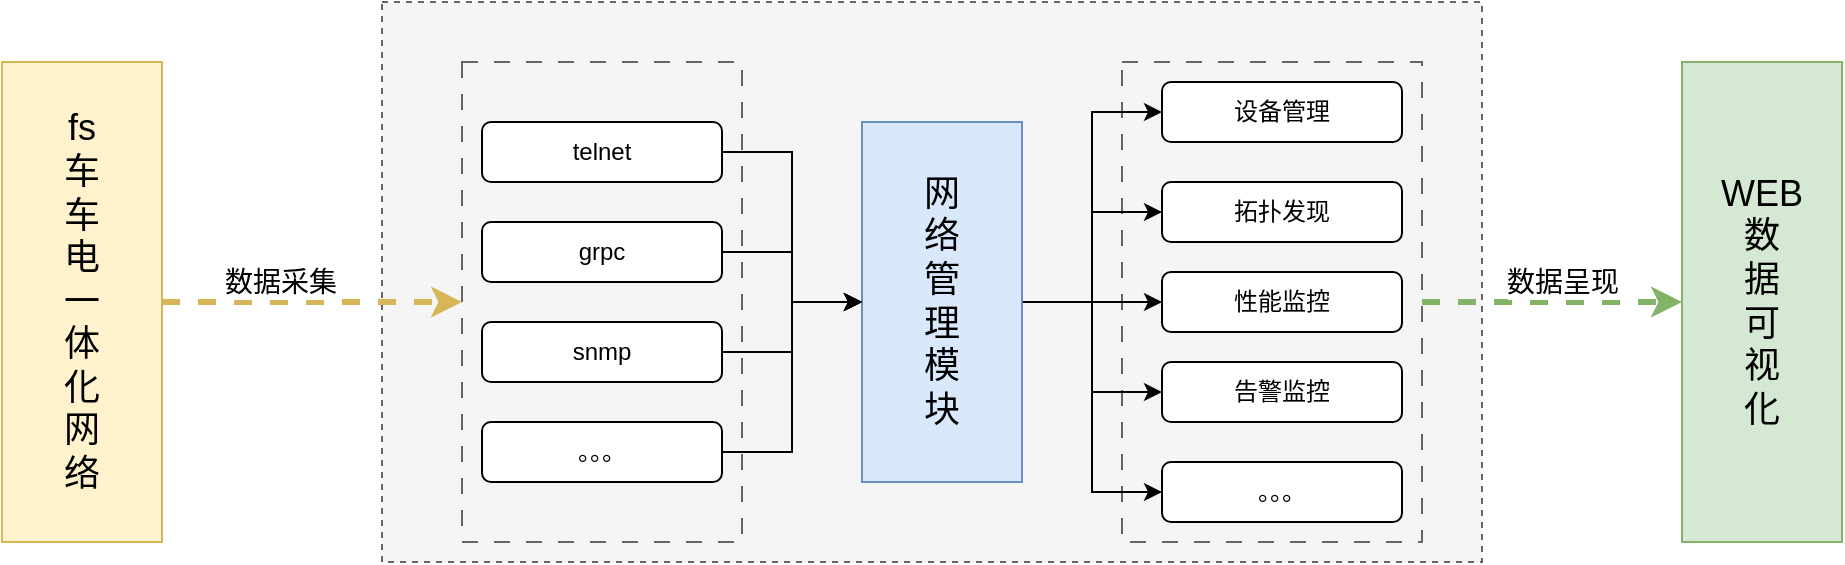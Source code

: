 <mxfile version="22.1.18" type="github">
  <diagram name="第 1 页" id="0rrZKfHWEl6AU2EqBibR">
    <mxGraphModel dx="2074" dy="1140" grid="1" gridSize="10" guides="1" tooltips="1" connect="1" arrows="1" fold="1" page="1" pageScale="1" pageWidth="1654" pageHeight="1169" math="0" shadow="0">
      <root>
        <mxCell id="0" />
        <mxCell id="1" parent="0" />
        <mxCell id="80Am9beGQUksQQMmXKU0-16" value="" style="rounded=0;whiteSpace=wrap;html=1;dashed=1;fillColor=#f5f5f5;fontColor=#333333;strokeColor=#666666;" vertex="1" parent="1">
          <mxGeometry x="420" y="140" width="550" height="280" as="geometry" />
        </mxCell>
        <mxCell id="80Am9beGQUksQQMmXKU0-30" style="edgeStyle=orthogonalEdgeStyle;rounded=0;orthogonalLoop=1;jettySize=auto;html=1;entryX=0;entryY=0.5;entryDx=0;entryDy=0;strokeWidth=3;dashed=1;fillColor=#d5e8d4;strokeColor=#82b366;" edge="1" parent="1" source="80Am9beGQUksQQMmXKU0-29" target="80Am9beGQUksQQMmXKU0-6">
          <mxGeometry relative="1" as="geometry" />
        </mxCell>
        <mxCell id="80Am9beGQUksQQMmXKU0-38" value="&lt;font style=&quot;font-size: 14px;&quot;&gt;数据呈现&lt;/font&gt;" style="edgeLabel;html=1;align=center;verticalAlign=middle;resizable=0;points=[];" vertex="1" connectable="0" parent="80Am9beGQUksQQMmXKU0-30">
          <mxGeometry x="-0.067" y="-1" relative="1" as="geometry">
            <mxPoint x="9" y="-11" as="offset" />
          </mxGeometry>
        </mxCell>
        <mxCell id="80Am9beGQUksQQMmXKU0-29" value="" style="rounded=0;whiteSpace=wrap;html=1;dashed=1;dashPattern=8 8;fillColor=#f5f5f5;fontColor=#333333;strokeColor=#666666;" vertex="1" parent="1">
          <mxGeometry x="790" y="170" width="150" height="240" as="geometry" />
        </mxCell>
        <mxCell id="80Am9beGQUksQQMmXKU0-17" value="" style="rounded=0;whiteSpace=wrap;html=1;dashed=1;dashPattern=8 8;fillColor=#f5f5f5;fontColor=#333333;strokeColor=#666666;" vertex="1" parent="1">
          <mxGeometry x="460" y="170" width="140" height="240" as="geometry" />
        </mxCell>
        <mxCell id="80Am9beGQUksQQMmXKU0-18" style="edgeStyle=orthogonalEdgeStyle;rounded=0;orthogonalLoop=1;jettySize=auto;html=1;entryX=0;entryY=0.5;entryDx=0;entryDy=0;dashed=1;strokeWidth=3;fillColor=#fff2cc;strokeColor=#d6b656;" edge="1" parent="1" source="80Am9beGQUksQQMmXKU0-4" target="80Am9beGQUksQQMmXKU0-17">
          <mxGeometry relative="1" as="geometry" />
        </mxCell>
        <mxCell id="80Am9beGQUksQQMmXKU0-32" value="&lt;font style=&quot;font-size: 14px;&quot;&gt;数据采集&lt;/font&gt;" style="edgeLabel;html=1;align=center;verticalAlign=middle;resizable=0;points=[];" vertex="1" connectable="0" parent="80Am9beGQUksQQMmXKU0-18">
          <mxGeometry x="-0.219" y="-1" relative="1" as="geometry">
            <mxPoint y="-11" as="offset" />
          </mxGeometry>
        </mxCell>
        <mxCell id="80Am9beGQUksQQMmXKU0-4" value="&lt;font style=&quot;font-size: 18px;&quot;&gt;fs&lt;br style=&quot;border-color: var(--border-color);&quot;&gt;车&lt;br style=&quot;border-color: var(--border-color);&quot;&gt;车&lt;br style=&quot;border-color: var(--border-color);&quot;&gt;电&lt;br style=&quot;border-color: var(--border-color);&quot;&gt;一&lt;br style=&quot;border-color: var(--border-color);&quot;&gt;体&lt;br style=&quot;border-color: var(--border-color);&quot;&gt;化&lt;br style=&quot;border-color: var(--border-color);&quot;&gt;网&lt;br style=&quot;border-color: var(--border-color);&quot;&gt;络&lt;/font&gt;" style="rounded=0;whiteSpace=wrap;html=1;fillColor=#fff2cc;strokeColor=#d6b656;" vertex="1" parent="1">
          <mxGeometry x="230" y="170" width="80" height="240" as="geometry" />
        </mxCell>
        <mxCell id="80Am9beGQUksQQMmXKU0-6" value="&lt;font style=&quot;font-size: 18px;&quot;&gt;WEB&lt;br&gt;数&lt;br style=&quot;border-color: var(--border-color);&quot;&gt;据&lt;br style=&quot;border-color: var(--border-color);&quot;&gt;可&lt;br style=&quot;border-color: var(--border-color);&quot;&gt;视&lt;br style=&quot;border-color: var(--border-color);&quot;&gt;化&lt;/font&gt;" style="rounded=0;whiteSpace=wrap;html=1;fillColor=#d5e8d4;strokeColor=#82b366;" vertex="1" parent="1">
          <mxGeometry x="1070" y="170" width="80" height="240" as="geometry" />
        </mxCell>
        <mxCell id="80Am9beGQUksQQMmXKU0-23" style="edgeStyle=orthogonalEdgeStyle;rounded=0;orthogonalLoop=1;jettySize=auto;html=1;" edge="1" parent="1" source="80Am9beGQUksQQMmXKU0-7" target="80Am9beGQUksQQMmXKU0-12">
          <mxGeometry relative="1" as="geometry" />
        </mxCell>
        <mxCell id="80Am9beGQUksQQMmXKU0-24" style="edgeStyle=orthogonalEdgeStyle;rounded=0;orthogonalLoop=1;jettySize=auto;html=1;exitX=1;exitY=0.5;exitDx=0;exitDy=0;entryX=0;entryY=0.5;entryDx=0;entryDy=0;" edge="1" parent="1" source="80Am9beGQUksQQMmXKU0-7" target="80Am9beGQUksQQMmXKU0-13">
          <mxGeometry relative="1" as="geometry" />
        </mxCell>
        <mxCell id="80Am9beGQUksQQMmXKU0-25" style="edgeStyle=orthogonalEdgeStyle;rounded=0;orthogonalLoop=1;jettySize=auto;html=1;exitX=1;exitY=0.5;exitDx=0;exitDy=0;entryX=0;entryY=0.5;entryDx=0;entryDy=0;" edge="1" parent="1" source="80Am9beGQUksQQMmXKU0-7" target="80Am9beGQUksQQMmXKU0-14">
          <mxGeometry relative="1" as="geometry" />
        </mxCell>
        <mxCell id="80Am9beGQUksQQMmXKU0-26" style="edgeStyle=orthogonalEdgeStyle;rounded=0;orthogonalLoop=1;jettySize=auto;html=1;exitX=1;exitY=0.5;exitDx=0;exitDy=0;entryX=0;entryY=0.5;entryDx=0;entryDy=0;" edge="1" parent="1" source="80Am9beGQUksQQMmXKU0-7" target="80Am9beGQUksQQMmXKU0-15">
          <mxGeometry relative="1" as="geometry" />
        </mxCell>
        <mxCell id="80Am9beGQUksQQMmXKU0-28" style="edgeStyle=orthogonalEdgeStyle;rounded=0;orthogonalLoop=1;jettySize=auto;html=1;exitX=1;exitY=0.5;exitDx=0;exitDy=0;" edge="1" parent="1" source="80Am9beGQUksQQMmXKU0-7" target="80Am9beGQUksQQMmXKU0-27">
          <mxGeometry relative="1" as="geometry" />
        </mxCell>
        <mxCell id="80Am9beGQUksQQMmXKU0-7" value="&lt;span style=&quot;font-size: 18px;&quot;&gt;网&lt;br&gt;络&lt;br&gt;管&lt;br&gt;理&lt;br&gt;模&lt;br&gt;块&lt;/span&gt;" style="rounded=0;whiteSpace=wrap;html=1;fillColor=#dae8fc;strokeColor=#6c8ebf;" vertex="1" parent="1">
          <mxGeometry x="660" y="200" width="80" height="180" as="geometry" />
        </mxCell>
        <mxCell id="80Am9beGQUksQQMmXKU0-19" style="edgeStyle=orthogonalEdgeStyle;rounded=0;orthogonalLoop=1;jettySize=auto;html=1;entryX=0;entryY=0.5;entryDx=0;entryDy=0;" edge="1" parent="1" source="80Am9beGQUksQQMmXKU0-8" target="80Am9beGQUksQQMmXKU0-7">
          <mxGeometry relative="1" as="geometry" />
        </mxCell>
        <mxCell id="80Am9beGQUksQQMmXKU0-8" value="telnet" style="rounded=1;whiteSpace=wrap;html=1;" vertex="1" parent="1">
          <mxGeometry x="470" y="200" width="120" height="30" as="geometry" />
        </mxCell>
        <mxCell id="80Am9beGQUksQQMmXKU0-21" style="edgeStyle=orthogonalEdgeStyle;rounded=0;orthogonalLoop=1;jettySize=auto;html=1;" edge="1" parent="1" source="80Am9beGQUksQQMmXKU0-9" target="80Am9beGQUksQQMmXKU0-7">
          <mxGeometry relative="1" as="geometry" />
        </mxCell>
        <mxCell id="80Am9beGQUksQQMmXKU0-9" value="snmp" style="rounded=1;whiteSpace=wrap;html=1;" vertex="1" parent="1">
          <mxGeometry x="470" y="300" width="120" height="30" as="geometry" />
        </mxCell>
        <mxCell id="80Am9beGQUksQQMmXKU0-20" style="edgeStyle=orthogonalEdgeStyle;rounded=0;orthogonalLoop=1;jettySize=auto;html=1;entryX=0;entryY=0.5;entryDx=0;entryDy=0;" edge="1" parent="1" source="80Am9beGQUksQQMmXKU0-10" target="80Am9beGQUksQQMmXKU0-7">
          <mxGeometry relative="1" as="geometry" />
        </mxCell>
        <mxCell id="80Am9beGQUksQQMmXKU0-10" value="grpc" style="rounded=1;whiteSpace=wrap;html=1;" vertex="1" parent="1">
          <mxGeometry x="470" y="250" width="120" height="30" as="geometry" />
        </mxCell>
        <mxCell id="80Am9beGQUksQQMmXKU0-22" style="edgeStyle=orthogonalEdgeStyle;rounded=0;orthogonalLoop=1;jettySize=auto;html=1;entryX=0;entryY=0.5;entryDx=0;entryDy=0;" edge="1" parent="1" source="80Am9beGQUksQQMmXKU0-11" target="80Am9beGQUksQQMmXKU0-7">
          <mxGeometry relative="1" as="geometry" />
        </mxCell>
        <mxCell id="80Am9beGQUksQQMmXKU0-11" value="。。。" style="rounded=1;whiteSpace=wrap;html=1;" vertex="1" parent="1">
          <mxGeometry x="470" y="350" width="120" height="30" as="geometry" />
        </mxCell>
        <mxCell id="80Am9beGQUksQQMmXKU0-12" value="设备管理" style="rounded=1;whiteSpace=wrap;html=1;" vertex="1" parent="1">
          <mxGeometry x="810" y="180" width="120" height="30" as="geometry" />
        </mxCell>
        <mxCell id="80Am9beGQUksQQMmXKU0-13" value="拓扑发现" style="rounded=1;whiteSpace=wrap;html=1;" vertex="1" parent="1">
          <mxGeometry x="810" y="230" width="120" height="30" as="geometry" />
        </mxCell>
        <mxCell id="80Am9beGQUksQQMmXKU0-14" value="性能监控" style="rounded=1;whiteSpace=wrap;html=1;" vertex="1" parent="1">
          <mxGeometry x="810" y="275" width="120" height="30" as="geometry" />
        </mxCell>
        <mxCell id="80Am9beGQUksQQMmXKU0-15" value="告警监控" style="rounded=1;whiteSpace=wrap;html=1;" vertex="1" parent="1">
          <mxGeometry x="810" y="320" width="120" height="30" as="geometry" />
        </mxCell>
        <mxCell id="80Am9beGQUksQQMmXKU0-27" value="。。。" style="rounded=1;whiteSpace=wrap;html=1;" vertex="1" parent="1">
          <mxGeometry x="810" y="370" width="120" height="30" as="geometry" />
        </mxCell>
      </root>
    </mxGraphModel>
  </diagram>
</mxfile>
